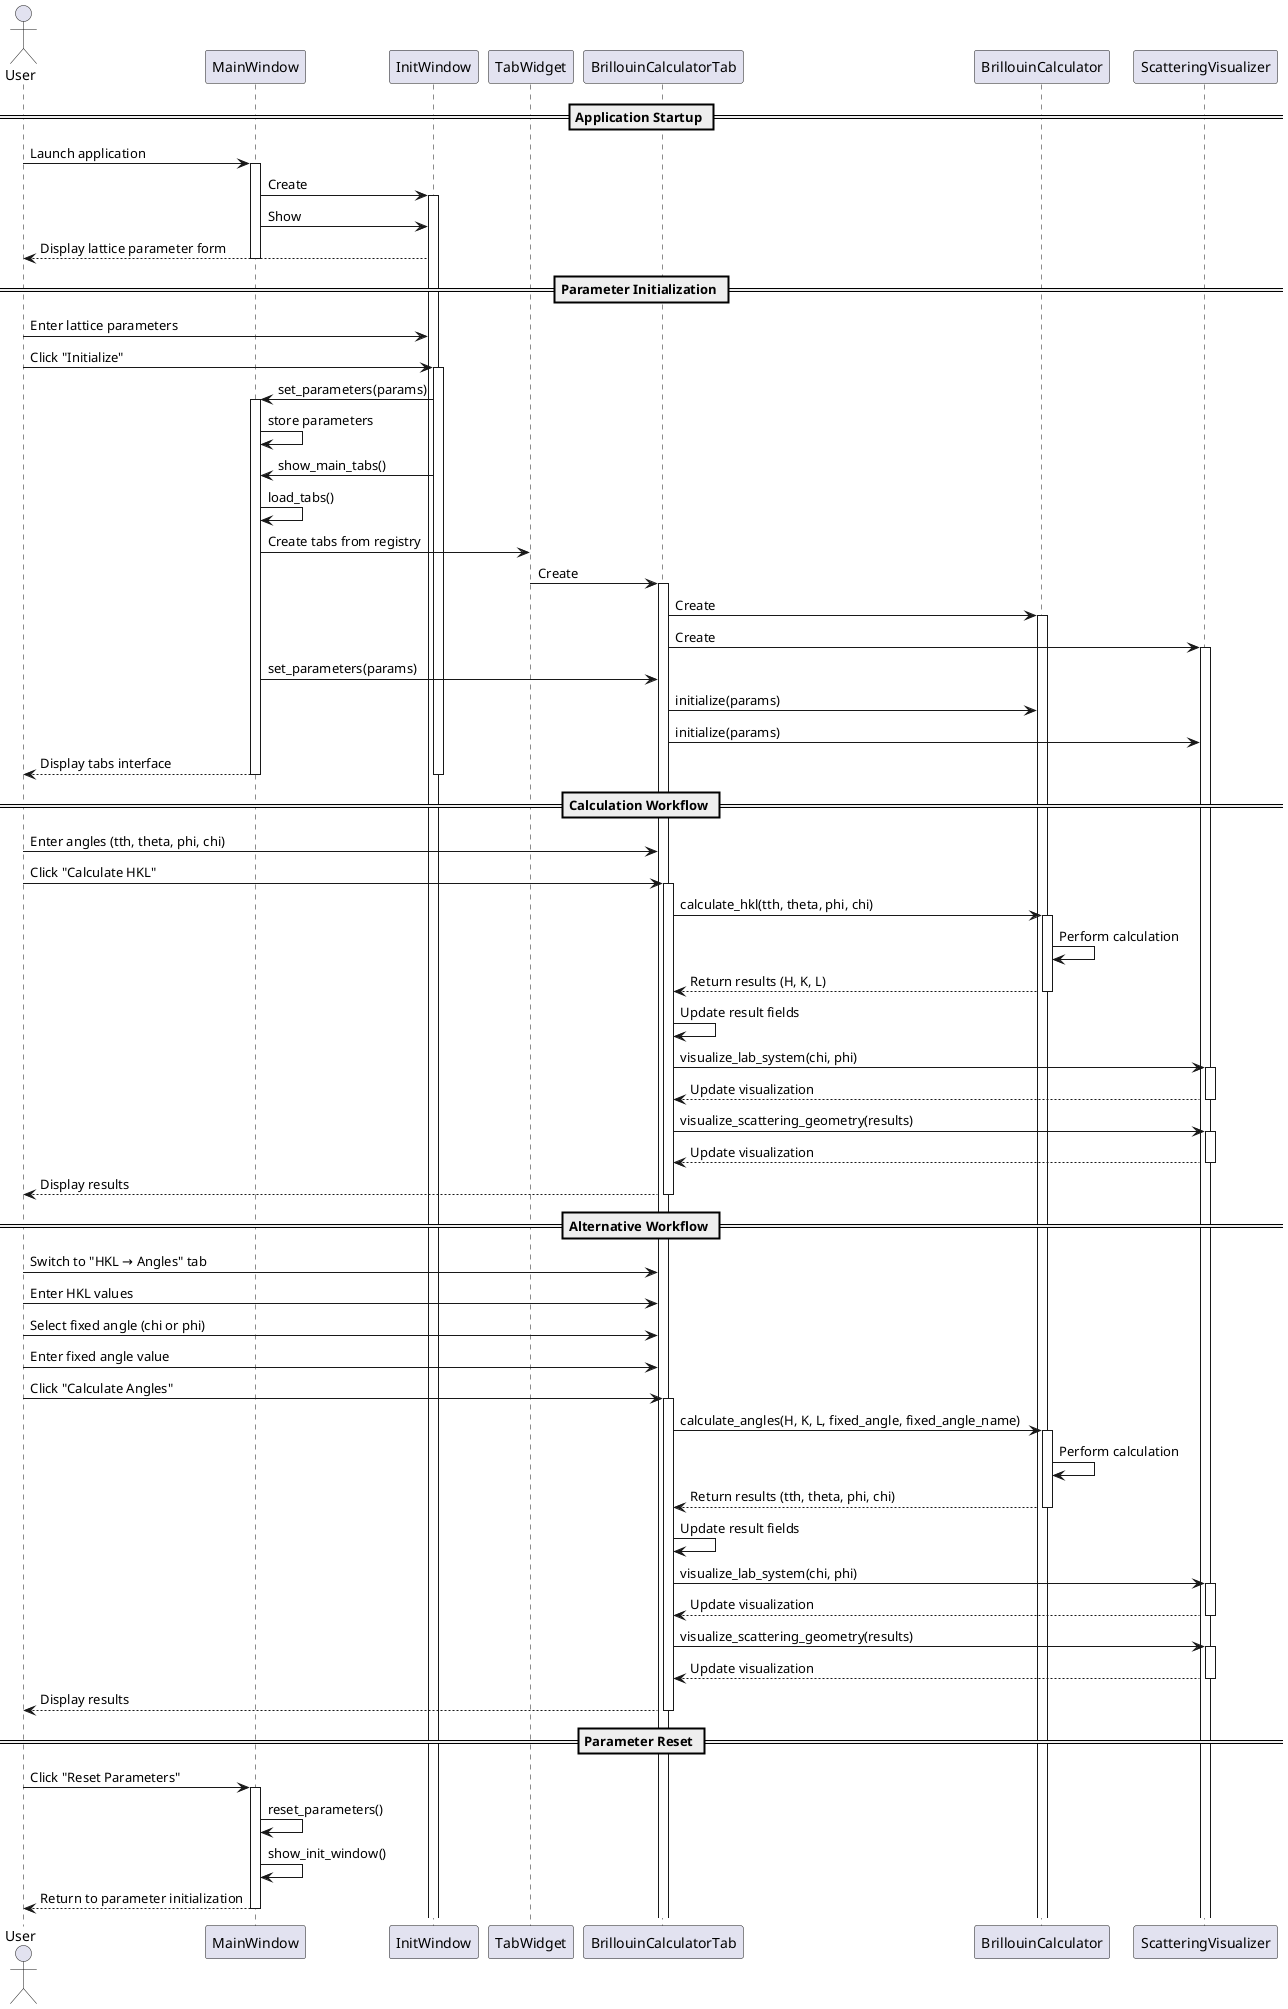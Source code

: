 @startuml User Workflow Sequence

actor User
participant "MainWindow" as Main
participant "InitWindow" as Init
participant "TabWidget" as Tabs
participant "BrillouinCalculatorTab" as BrillTab
participant "BrillouinCalculator" as Calculator
participant "ScatteringVisualizer" as Visualizer

== Application Startup ==

User -> Main: Launch application
activate Main
Main -> Init: Create
activate Init
Main -> Init: Show
Init --> User: Display lattice parameter form
deactivate Main

== Parameter Initialization ==

User -> Init: Enter lattice parameters
User -> Init: Click "Initialize"
activate Init
Init -> Main: set_parameters(params)
activate Main
Main -> Main: store parameters
Init -> Main: show_main_tabs()
Main -> Main: load_tabs()
Main -> Tabs: Create tabs from registry
Tabs -> BrillTab: Create
activate BrillTab
BrillTab -> Calculator: Create
activate Calculator
BrillTab -> Visualizer: Create
activate Visualizer
Main -> BrillTab: set_parameters(params)
BrillTab -> Calculator: initialize(params)
BrillTab -> Visualizer: initialize(params)
Main --> User: Display tabs interface
deactivate Main
deactivate Init

== Calculation Workflow ==

User -> BrillTab: Enter angles (tth, theta, phi, chi)
User -> BrillTab: Click "Calculate HKL"
activate BrillTab
BrillTab -> Calculator: calculate_hkl(tth, theta, phi, chi)
activate Calculator
Calculator -> Calculator: Perform calculation
Calculator --> BrillTab: Return results (H, K, L)
deactivate Calculator
BrillTab -> BrillTab: Update result fields
BrillTab -> Visualizer: visualize_lab_system(chi, phi)
activate Visualizer
Visualizer --> BrillTab: Update visualization
deactivate Visualizer
BrillTab -> Visualizer: visualize_scattering_geometry(results)
activate Visualizer
Visualizer --> BrillTab: Update visualization
deactivate Visualizer
BrillTab --> User: Display results
deactivate BrillTab

== Alternative Workflow ==

User -> BrillTab: Switch to "HKL → Angles" tab
User -> BrillTab: Enter HKL values
User -> BrillTab: Select fixed angle (chi or phi)
User -> BrillTab: Enter fixed angle value
User -> BrillTab: Click "Calculate Angles"
activate BrillTab
BrillTab -> Calculator: calculate_angles(H, K, L, fixed_angle, fixed_angle_name)
activate Calculator
Calculator -> Calculator: Perform calculation
Calculator --> BrillTab: Return results (tth, theta, phi, chi)
deactivate Calculator
BrillTab -> BrillTab: Update result fields
BrillTab -> Visualizer: visualize_lab_system(chi, phi)
activate Visualizer
Visualizer --> BrillTab: Update visualization
deactivate Visualizer
BrillTab -> Visualizer: visualize_scattering_geometry(results)
activate Visualizer
Visualizer --> BrillTab: Update visualization
deactivate Visualizer
BrillTab --> User: Display results
deactivate BrillTab

== Parameter Reset ==

User -> Main: Click "Reset Parameters"
activate Main
Main -> Main: reset_parameters()
Main -> Main: show_init_window()
Main --> User: Return to parameter initialization
deactivate Main

@enduml 